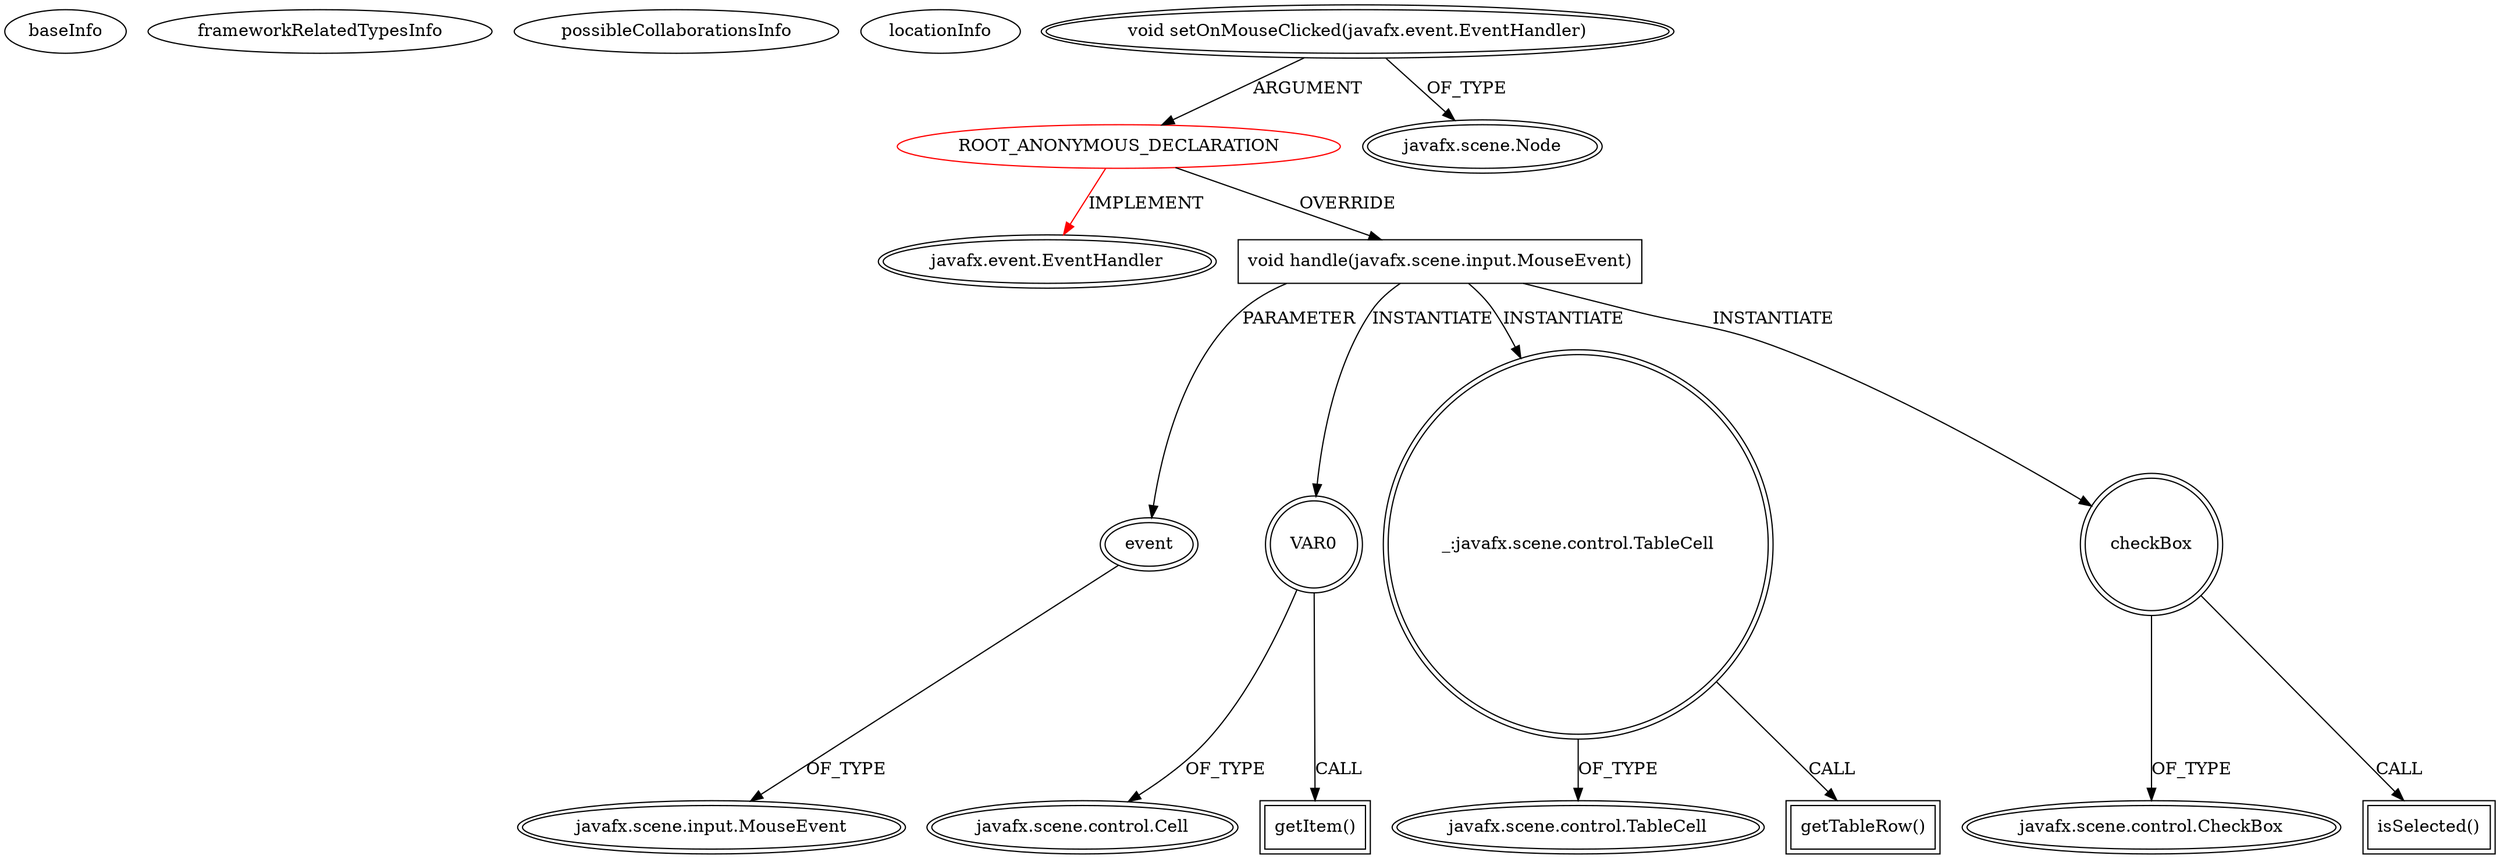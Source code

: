 digraph {
baseInfo[graphId=2267,category="extension_graph",isAnonymous=true,possibleRelation=false]
frameworkRelatedTypesInfo[0="javafx.event.EventHandler"]
possibleCollaborationsInfo[]
locationInfo[projectName="carljmosca-swingomatic",filePath="/carljmosca-swingomatic/swingomatic-master/test-client/src/main/java/com/github/swingomatic/tc/ui/CheckBoxCell.java",contextSignature="javafx.scene.control.CheckBox getCheckBox()",graphId="2267"]
0[label="ROOT_ANONYMOUS_DECLARATION",vertexType="ROOT_ANONYMOUS_DECLARATION",isFrameworkType=false,color=red]
1[label="javafx.event.EventHandler",vertexType="FRAMEWORK_INTERFACE_TYPE",isFrameworkType=true,peripheries=2]
2[label="void setOnMouseClicked(javafx.event.EventHandler)",vertexType="OUTSIDE_CALL",isFrameworkType=true,peripheries=2]
3[label="javafx.scene.Node",vertexType="FRAMEWORK_CLASS_TYPE",isFrameworkType=true,peripheries=2]
4[label="void handle(javafx.scene.input.MouseEvent)",vertexType="OVERRIDING_METHOD_DECLARATION",isFrameworkType=false,shape=box]
5[label="event",vertexType="PARAMETER_DECLARATION",isFrameworkType=true,peripheries=2]
6[label="javafx.scene.input.MouseEvent",vertexType="FRAMEWORK_CLASS_TYPE",isFrameworkType=true,peripheries=2]
7[label="VAR0",vertexType="VARIABLE_EXPRESION",isFrameworkType=true,peripheries=2,shape=circle]
9[label="javafx.scene.control.Cell",vertexType="FRAMEWORK_CLASS_TYPE",isFrameworkType=true,peripheries=2]
8[label="getItem()",vertexType="INSIDE_CALL",isFrameworkType=true,peripheries=2,shape=box]
10[label="_:javafx.scene.control.TableCell",vertexType="VARIABLE_EXPRESION",isFrameworkType=true,peripheries=2,shape=circle]
12[label="javafx.scene.control.TableCell",vertexType="FRAMEWORK_CLASS_TYPE",isFrameworkType=true,peripheries=2]
11[label="getTableRow()",vertexType="INSIDE_CALL",isFrameworkType=true,peripheries=2,shape=box]
13[label="checkBox",vertexType="VARIABLE_EXPRESION",isFrameworkType=true,peripheries=2,shape=circle]
15[label="javafx.scene.control.CheckBox",vertexType="FRAMEWORK_CLASS_TYPE",isFrameworkType=true,peripheries=2]
14[label="isSelected()",vertexType="INSIDE_CALL",isFrameworkType=true,peripheries=2,shape=box]
0->1[label="IMPLEMENT",color=red]
2->0[label="ARGUMENT"]
2->3[label="OF_TYPE"]
0->4[label="OVERRIDE"]
5->6[label="OF_TYPE"]
4->5[label="PARAMETER"]
4->7[label="INSTANTIATE"]
7->9[label="OF_TYPE"]
7->8[label="CALL"]
4->10[label="INSTANTIATE"]
10->12[label="OF_TYPE"]
10->11[label="CALL"]
4->13[label="INSTANTIATE"]
13->15[label="OF_TYPE"]
13->14[label="CALL"]
}

